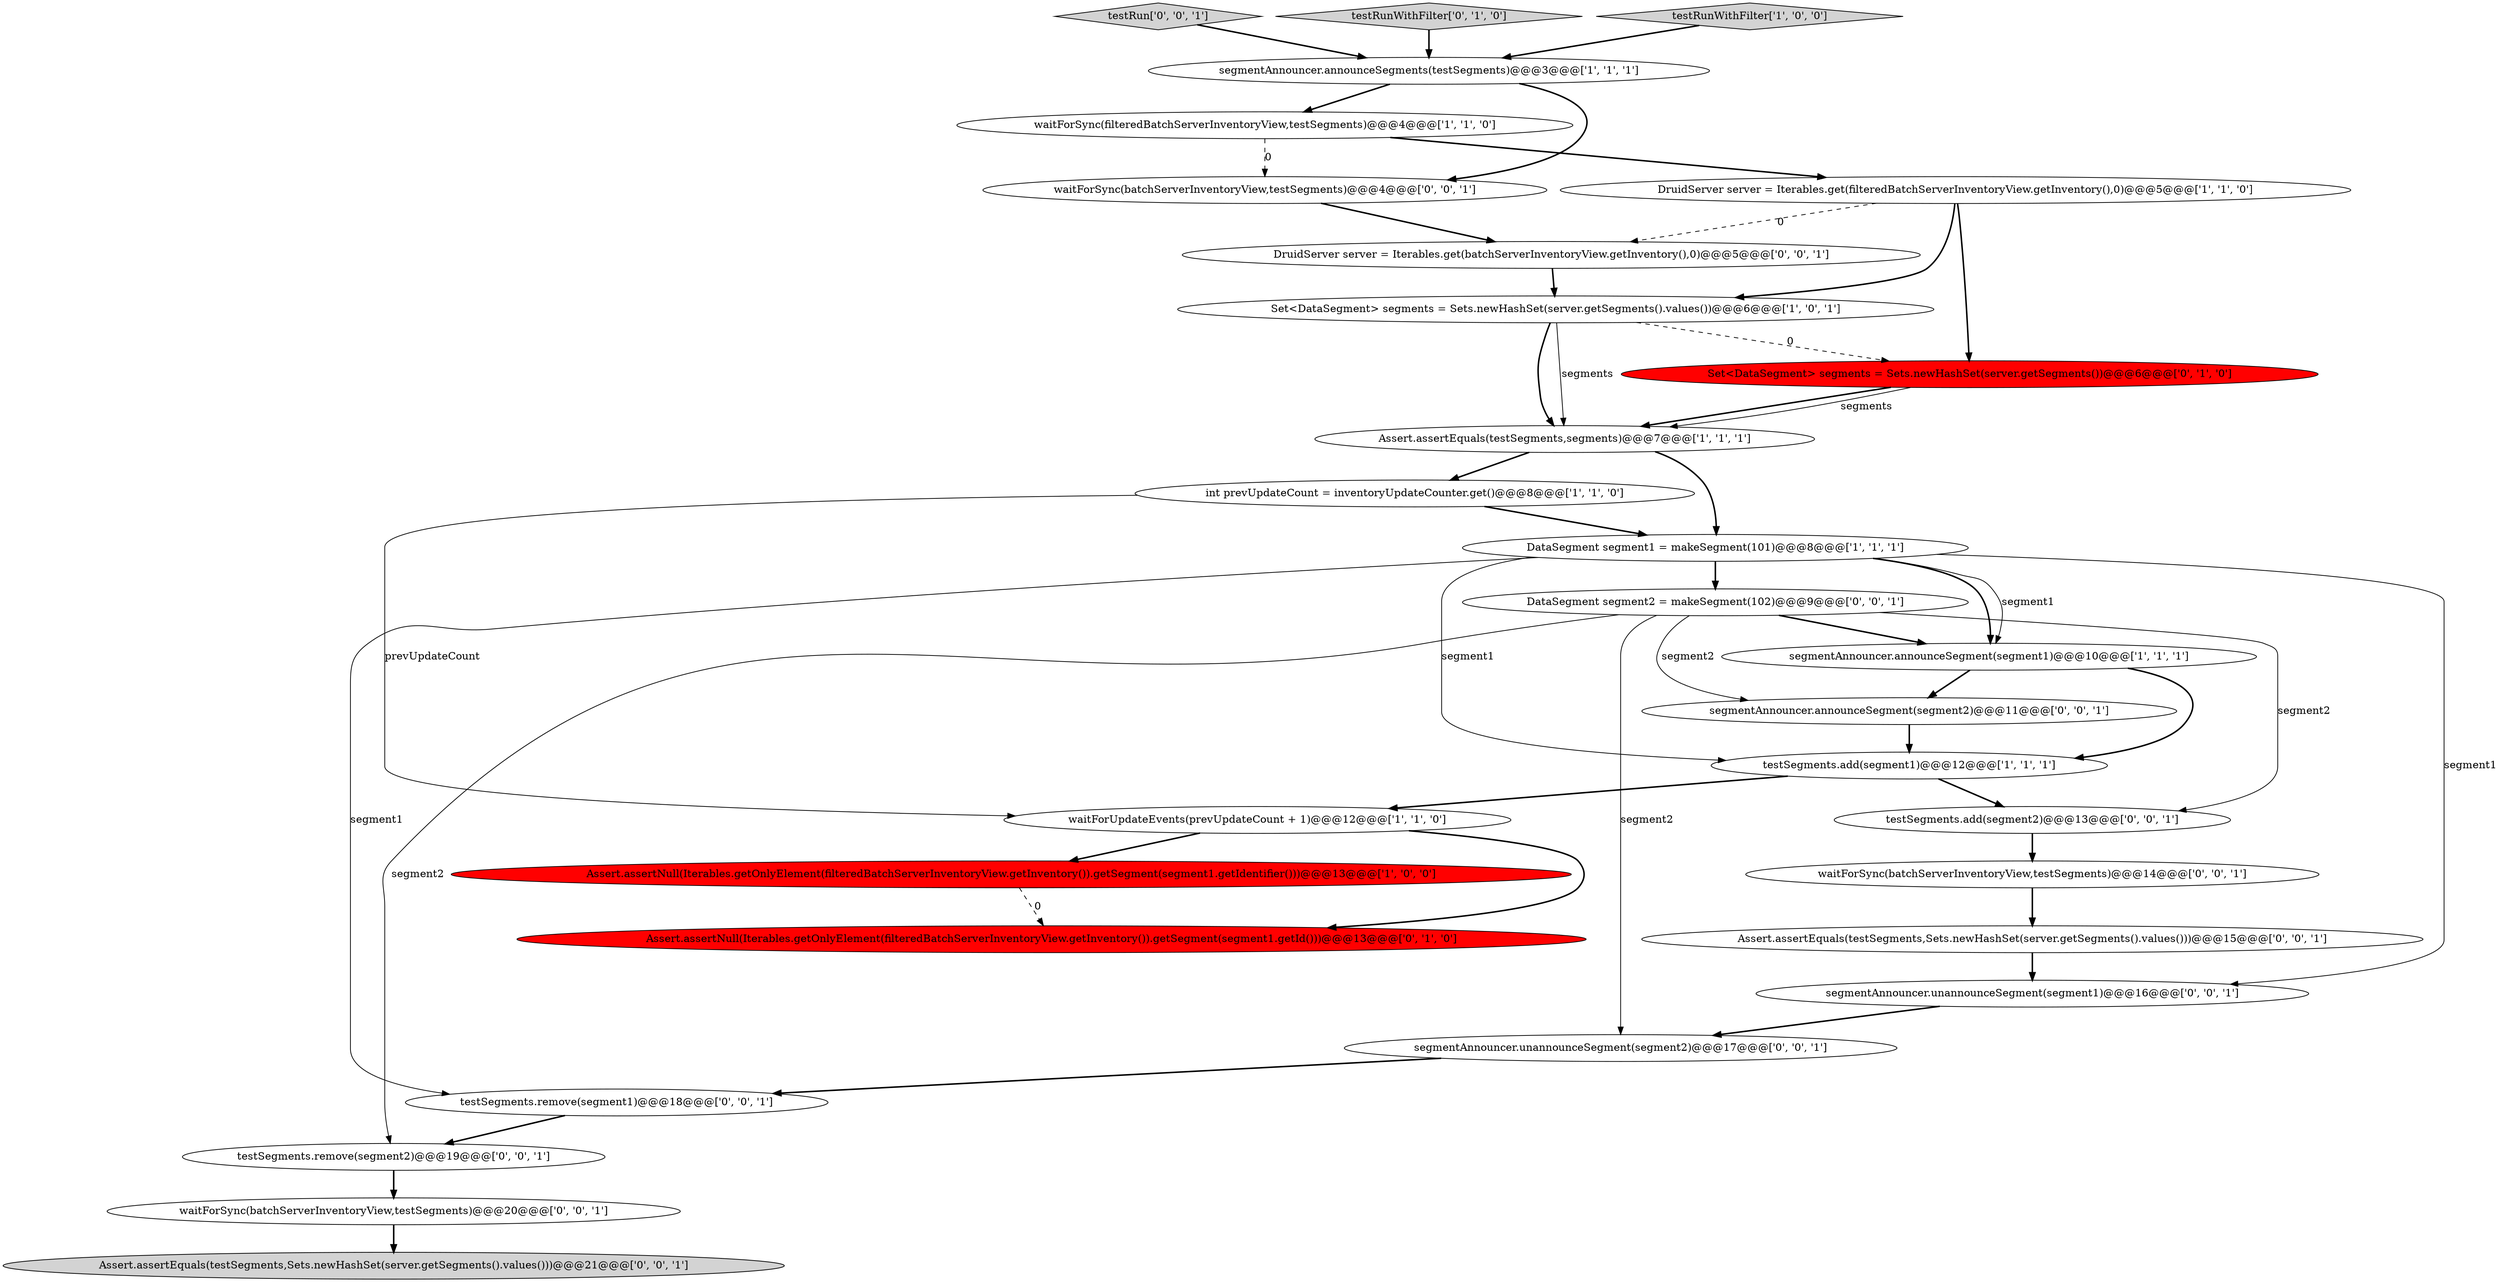 digraph {
13 [style = filled, label = "Assert.assertNull(Iterables.getOnlyElement(filteredBatchServerInventoryView.getInventory()).getSegment(segment1.getId()))@@@13@@@['0', '1', '0']", fillcolor = red, shape = ellipse image = "AAA1AAABBB2BBB"];
5 [style = filled, label = "waitForSync(filteredBatchServerInventoryView,testSegments)@@@4@@@['1', '1', '0']", fillcolor = white, shape = ellipse image = "AAA0AAABBB1BBB"];
28 [style = filled, label = "waitForSync(batchServerInventoryView,testSegments)@@@14@@@['0', '0', '1']", fillcolor = white, shape = ellipse image = "AAA0AAABBB3BBB"];
12 [style = filled, label = "Set<DataSegment> segments = Sets.newHashSet(server.getSegments())@@@6@@@['0', '1', '0']", fillcolor = red, shape = ellipse image = "AAA1AAABBB2BBB"];
9 [style = filled, label = "testSegments.add(segment1)@@@12@@@['1', '1', '1']", fillcolor = white, shape = ellipse image = "AAA0AAABBB1BBB"];
26 [style = filled, label = "Assert.assertEquals(testSegments,Sets.newHashSet(server.getSegments().values()))@@@15@@@['0', '0', '1']", fillcolor = white, shape = ellipse image = "AAA0AAABBB3BBB"];
23 [style = filled, label = "DruidServer server = Iterables.get(batchServerInventoryView.getInventory(),0)@@@5@@@['0', '0', '1']", fillcolor = white, shape = ellipse image = "AAA0AAABBB3BBB"];
3 [style = filled, label = "segmentAnnouncer.announceSegments(testSegments)@@@3@@@['1', '1', '1']", fillcolor = white, shape = ellipse image = "AAA0AAABBB1BBB"];
17 [style = filled, label = "segmentAnnouncer.unannounceSegment(segment1)@@@16@@@['0', '0', '1']", fillcolor = white, shape = ellipse image = "AAA0AAABBB3BBB"];
15 [style = filled, label = "segmentAnnouncer.announceSegment(segment2)@@@11@@@['0', '0', '1']", fillcolor = white, shape = ellipse image = "AAA0AAABBB3BBB"];
7 [style = filled, label = "DataSegment segment1 = makeSegment(101)@@@8@@@['1', '1', '1']", fillcolor = white, shape = ellipse image = "AAA0AAABBB1BBB"];
24 [style = filled, label = "Assert.assertEquals(testSegments,Sets.newHashSet(server.getSegments().values()))@@@21@@@['0', '0', '1']", fillcolor = lightgray, shape = ellipse image = "AAA0AAABBB3BBB"];
4 [style = filled, label = "Assert.assertEquals(testSegments,segments)@@@7@@@['1', '1', '1']", fillcolor = white, shape = ellipse image = "AAA0AAABBB1BBB"];
25 [style = filled, label = "testRun['0', '0', '1']", fillcolor = lightgray, shape = diamond image = "AAA0AAABBB3BBB"];
27 [style = filled, label = "waitForSync(batchServerInventoryView,testSegments)@@@20@@@['0', '0', '1']", fillcolor = white, shape = ellipse image = "AAA0AAABBB3BBB"];
1 [style = filled, label = "segmentAnnouncer.announceSegment(segment1)@@@10@@@['1', '1', '1']", fillcolor = white, shape = ellipse image = "AAA0AAABBB1BBB"];
21 [style = filled, label = "testSegments.add(segment2)@@@13@@@['0', '0', '1']", fillcolor = white, shape = ellipse image = "AAA0AAABBB3BBB"];
22 [style = filled, label = "testSegments.remove(segment1)@@@18@@@['0', '0', '1']", fillcolor = white, shape = ellipse image = "AAA0AAABBB3BBB"];
14 [style = filled, label = "testRunWithFilter['0', '1', '0']", fillcolor = lightgray, shape = diamond image = "AAA0AAABBB2BBB"];
11 [style = filled, label = "Set<DataSegment> segments = Sets.newHashSet(server.getSegments().values())@@@6@@@['1', '0', '1']", fillcolor = white, shape = ellipse image = "AAA0AAABBB1BBB"];
19 [style = filled, label = "testSegments.remove(segment2)@@@19@@@['0', '0', '1']", fillcolor = white, shape = ellipse image = "AAA0AAABBB3BBB"];
18 [style = filled, label = "waitForSync(batchServerInventoryView,testSegments)@@@4@@@['0', '0', '1']", fillcolor = white, shape = ellipse image = "AAA0AAABBB3BBB"];
0 [style = filled, label = "DruidServer server = Iterables.get(filteredBatchServerInventoryView.getInventory(),0)@@@5@@@['1', '1', '0']", fillcolor = white, shape = ellipse image = "AAA0AAABBB1BBB"];
6 [style = filled, label = "testRunWithFilter['1', '0', '0']", fillcolor = lightgray, shape = diamond image = "AAA0AAABBB1BBB"];
8 [style = filled, label = "Assert.assertNull(Iterables.getOnlyElement(filteredBatchServerInventoryView.getInventory()).getSegment(segment1.getIdentifier()))@@@13@@@['1', '0', '0']", fillcolor = red, shape = ellipse image = "AAA1AAABBB1BBB"];
2 [style = filled, label = "int prevUpdateCount = inventoryUpdateCounter.get()@@@8@@@['1', '1', '0']", fillcolor = white, shape = ellipse image = "AAA0AAABBB1BBB"];
16 [style = filled, label = "segmentAnnouncer.unannounceSegment(segment2)@@@17@@@['0', '0', '1']", fillcolor = white, shape = ellipse image = "AAA0AAABBB3BBB"];
10 [style = filled, label = "waitForUpdateEvents(prevUpdateCount + 1)@@@12@@@['1', '1', '0']", fillcolor = white, shape = ellipse image = "AAA0AAABBB1BBB"];
20 [style = filled, label = "DataSegment segment2 = makeSegment(102)@@@9@@@['0', '0', '1']", fillcolor = white, shape = ellipse image = "AAA0AAABBB3BBB"];
14->3 [style = bold, label=""];
6->3 [style = bold, label=""];
7->1 [style = bold, label=""];
18->23 [style = bold, label=""];
26->17 [style = bold, label=""];
22->19 [style = bold, label=""];
20->19 [style = solid, label="segment2"];
1->15 [style = bold, label=""];
0->12 [style = bold, label=""];
0->23 [style = dashed, label="0"];
11->4 [style = bold, label=""];
25->3 [style = bold, label=""];
20->21 [style = solid, label="segment2"];
0->11 [style = bold, label=""];
28->26 [style = bold, label=""];
4->2 [style = bold, label=""];
7->20 [style = bold, label=""];
9->10 [style = bold, label=""];
20->1 [style = bold, label=""];
11->12 [style = dashed, label="0"];
16->22 [style = bold, label=""];
20->16 [style = solid, label="segment2"];
5->18 [style = dashed, label="0"];
4->7 [style = bold, label=""];
1->9 [style = bold, label=""];
21->28 [style = bold, label=""];
8->13 [style = dashed, label="0"];
3->18 [style = bold, label=""];
11->4 [style = solid, label="segments"];
7->17 [style = solid, label="segment1"];
2->10 [style = solid, label="prevUpdateCount"];
3->5 [style = bold, label=""];
20->15 [style = solid, label="segment2"];
10->8 [style = bold, label=""];
5->0 [style = bold, label=""];
12->4 [style = bold, label=""];
10->13 [style = bold, label=""];
7->22 [style = solid, label="segment1"];
15->9 [style = bold, label=""];
19->27 [style = bold, label=""];
9->21 [style = bold, label=""];
7->9 [style = solid, label="segment1"];
27->24 [style = bold, label=""];
2->7 [style = bold, label=""];
23->11 [style = bold, label=""];
12->4 [style = solid, label="segments"];
17->16 [style = bold, label=""];
7->1 [style = solid, label="segment1"];
}
